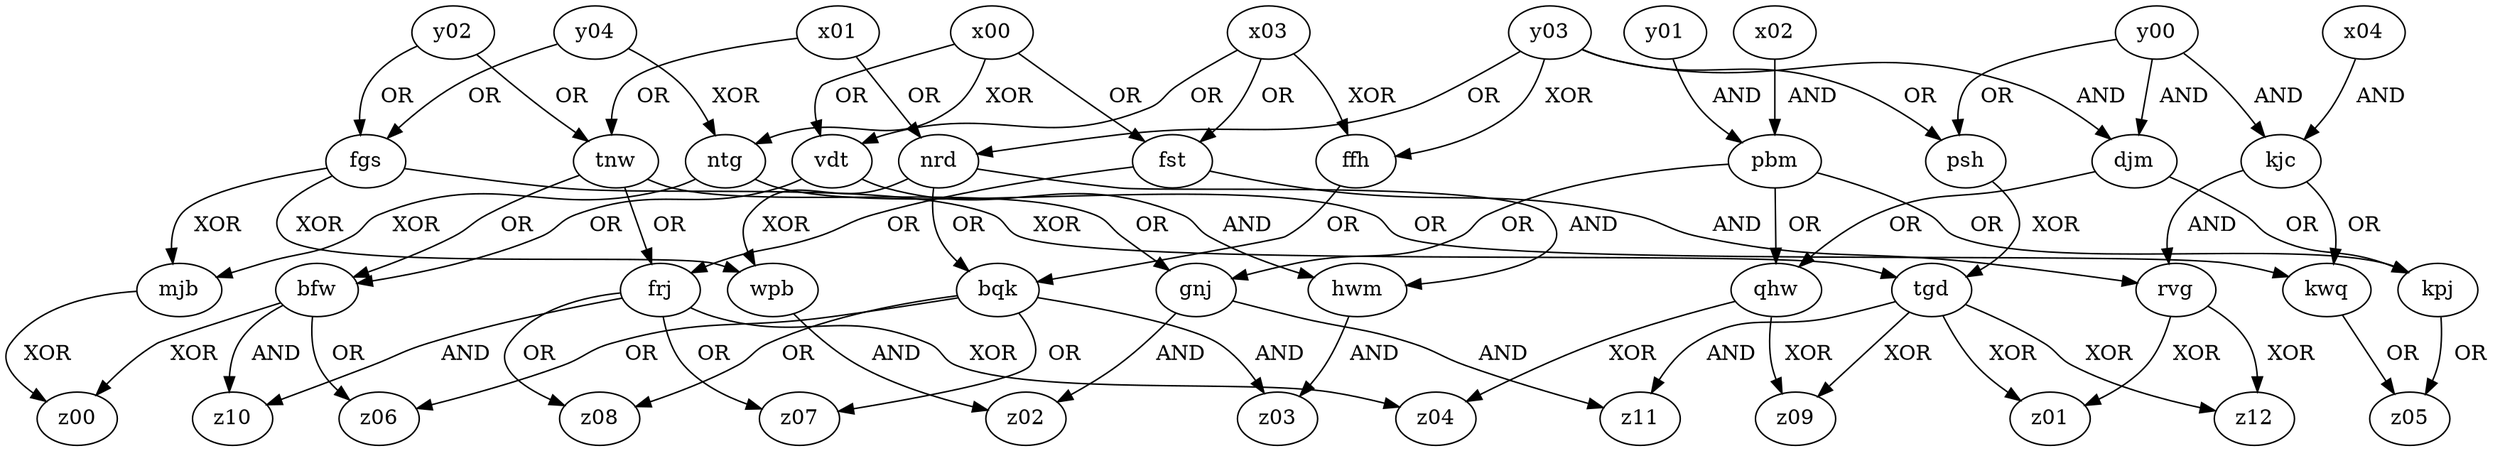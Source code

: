 digraph {
bfw -> z00 [label="  XOR "]
bfw -> z06 [label="  OR "]
bfw -> z10 [label="  AND "]
bqk -> z03 [label="  AND "]
bqk -> z06 [label="  OR "]
bqk -> z07 [label="  OR "]
bqk -> z08 [label="  OR "]
djm -> kpj [label="  OR "]
djm -> qhw [label="  OR "]
ffh -> bqk [label="  OR "]
fgs -> mjb [label="  XOR "]
fgs -> tgd [label="  XOR "]
fgs -> wpb [label="  XOR "]
frj -> z04 [label="  XOR "]
frj -> z07 [label="  OR "]
frj -> z08 [label="  OR "]
frj -> z10 [label="  AND "]
fst -> frj [label="  OR "]
fst -> rvg [label="  AND "]
gnj -> z02 [label="  AND "]
gnj -> z11 [label="  AND "]
hwm -> z03 [label="  AND "]
kjc -> kwq [label="  OR "]
kjc -> rvg [label="  AND "]
kpj -> z05 [label="  OR "]
kwq -> z05 [label="  OR "]
mjb -> z00 [label="  XOR "]
nrd -> bqk [label="  OR "]
nrd -> hwm [label="  AND "]
nrd -> wpb [label="  XOR "]
ntg -> kwq [label="  OR "]
ntg -> mjb [label="  XOR "]
pbm -> gnj [label="  OR "]
pbm -> kpj [label="  OR "]
pbm -> qhw [label="  OR "]
psh -> tgd [label="  XOR "]
qhw -> z04 [label="  XOR "]
qhw -> z09 [label="  XOR "]
rvg -> z01 [label="  XOR "]
rvg -> z12 [label="  XOR "]
tgd -> z01 [label="  XOR "]
tgd -> z09 [label="  XOR "]
tgd -> z11 [label="  AND "]
tgd -> z12 [label="  XOR "]
tnw -> bfw [label="  OR "]
tnw -> frj [label="  OR "]
tnw -> gnj [label="  OR "]
vdt -> bfw [label="  OR "]
vdt -> hwm [label="  AND "]
wpb -> z02 [label="  AND "]
x00 -> fst [label="  OR "]
x00 -> ntg [label="  XOR "]
x00 -> vdt [label="  OR "]
x01 -> nrd [label="  OR "]
x01 -> tnw [label="  OR "]
x02 -> pbm [label="  AND "]
x03 -> ffh [label="  XOR "]
x03 -> fst [label="  OR "]
x03 -> vdt [label="  OR "]
x04 -> kjc [label="  AND "]
y00 -> djm [label="  AND "]
y00 -> kjc [label="  AND "]
y00 -> psh [label="  OR "]
y01 -> pbm [label="  AND "]
y02 -> fgs [label="  OR "]
y02 -> tnw [label="  OR "]
y03 -> djm [label="  AND "]
y03 -> ffh [label="  XOR "]
y03 -> nrd [label="  OR "]
y03 -> psh [label="  OR "]
y04 -> fgs [label="  OR "]
y04 -> ntg [label="  XOR "]
}
